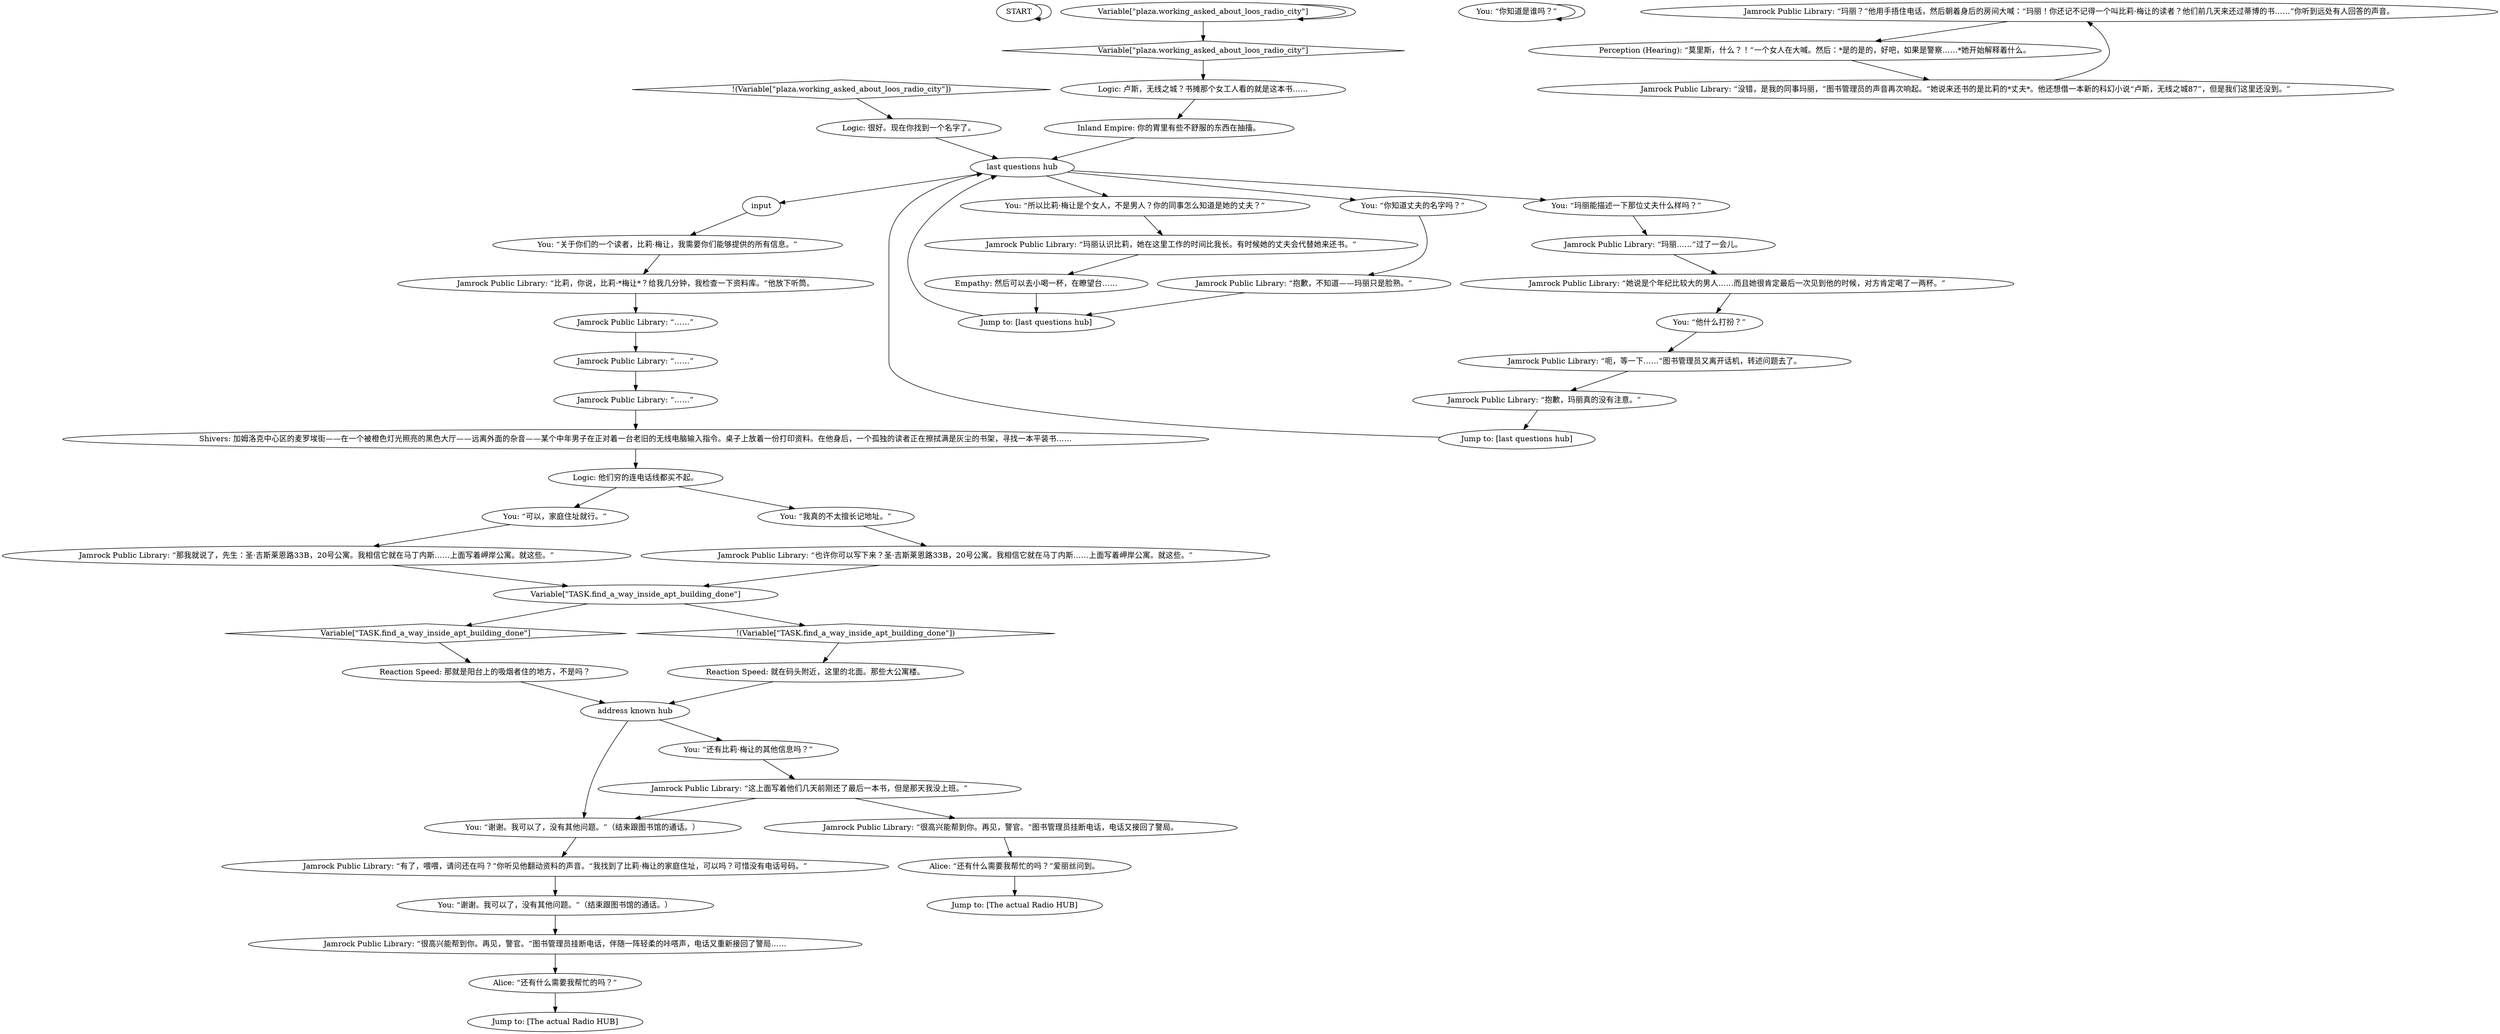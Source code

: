 # KINEEMA / CALLING THE LIBRARY
# Calling Jamrock Public Library to see if you can find out anything about the dead man found at the boardwalk. You'll get Working Class Woman's home address from here.
# ==================================================
digraph G {
	  0 [label="START"];
	  1 [label="input"];
	  2 [label="You: “谢谢。我可以了，没有其他问题。”（结束跟图书馆的通话。）"];
	  3 [label="Logic: 他们穷的连电话线都买不起。"];
	  4 [label="Jamrock Public Library: “有了，喂喂，请问还在吗？”你听见他翻动资料的声音。“我找到了比莉·梅让的家庭住址，可以吗？可惜没有电话号码。”"];
	  5 [label="Jamrock Public Library: “很高兴能帮到你。再见，警官。”图书管理员挂断电话，电话又接回了警局。"];
	  6 [label="You: “你知道是谁吗？”"];
	  7 [label="Jamrock Public Library: “玛丽？”他用手捂住电话，然后朝着身后的房间大喊：“玛丽！你还记不记得一个叫比莉·梅让的读者？他们前几天来还过蒂博的书……”你听到远处有人回答的声音。"];
	  8 [label="Variable[\"plaza.working_asked_about_loos_radio_city\"]"];
	  9 [label="Variable[\"plaza.working_asked_about_loos_radio_city\"]", shape=diamond];
	  10 [label="!(Variable[\"plaza.working_asked_about_loos_radio_city\"])", shape=diamond];
	  11 [label="You: “谢谢。我可以了，没有其他问题。”（结束跟图书馆的通话。）"];
	  12 [label="Variable[\"TASK.find_a_way_inside_apt_building_done\"]"];
	  13 [label="Variable[\"TASK.find_a_way_inside_apt_building_done\"]", shape=diamond];
	  14 [label="!(Variable[\"TASK.find_a_way_inside_apt_building_done\"])", shape=diamond];
	  15 [label="Jamrock Public Library: “比莉，你说，比莉·*梅让*？给我几分钟，我检查一下资料库。”他放下听筒。"];
	  16 [label="address known hub"];
	  17 [label="Empathy: 然后可以去小喝一杯，在瞭望台……"];
	  18 [label="last questions hub"];
	  19 [label="Jamrock Public Library: “很高兴能帮到你。再见，警官。”图书管理员挂断电话，伴随一阵轻柔的咔嗒声，电话又重新接回了警局……"];
	  20 [label="Jamrock Public Library: “也许你可以写下来？圣·吉斯莱恩路33B，20号公寓。我相信它就在马丁内斯……上面写着岬岸公寓。就这些。”"];
	  21 [label="Alice: “还有什么需要我帮忙的吗？”"];
	  22 [label="Jamrock Public Library: “玛丽……”过了一会儿。"];
	  23 [label="You: “可以，家庭住址就行。”"];
	  24 [label="You: “还有比莉·梅让的其他信息吗？”"];
	  25 [label="Jamrock Public Library: “她说是个年纪比较大的男人……而且她很肯定最后一次见到他的时候，对方肯定喝了一两杯。”"];
	  26 [label="Jamrock Public Library: “……”"];
	  27 [label="Jump to: [The actual Radio HUB]"];
	  28 [label="You: “所以比莉·梅让是个女人，不是男人？你的同事怎么知道是她的丈夫？”"];
	  29 [label="You: “玛丽能描述一下那位丈夫什么样吗？”"];
	  30 [label="You: “他什么打扮？”"];
	  31 [label="Reaction Speed: 那就是阳台上的吸烟者住的地方，不是吗？"];
	  32 [label="You: “关于你们的一个读者，比莉·梅让，我需要你们能够提供的所有信息。”"];
	  33 [label="Jump to: [last questions hub]"];
	  34 [label="You: “你知道丈夫的名字吗？”"];
	  35 [label="Jamrock Public Library: “抱歉，不知道——玛丽只是脸熟。”"];
	  36 [label="Alice: “还有什么需要我帮忙的吗？”爱丽丝问到。"];
	  37 [label="Logic: 卢斯，无线之城？书摊那个女工人看的就是这本书……"];
	  38 [label="Jump to: [last questions hub]"];
	  39 [label="Perception (Hearing): “莫里斯，什么？！”一个女人在大喊。然后：*是的是的，好吧，如果是警察……*她开始解释着什么。"];
	  40 [label="Logic: 很好。现在你找到一个名字了。"];
	  41 [label="Reaction Speed: 就在码头附近，这里的北面。那些大公寓楼。"];
	  42 [label="Jamrock Public Library: “……”"];
	  43 [label="Jamrock Public Library: “呃，等一下……”图书管理员又离开话机，转述问题去了。"];
	  44 [label="Jamrock Public Library: “……”"];
	  45 [label="Jamrock Public Library: “那我就说了，先生：圣·吉斯莱恩路33B，20号公寓。我相信它就在马丁内斯……上面写着岬岸公寓。就这些。”"];
	  46 [label="Jamrock Public Library: “这上面写着他们几天前刚还了最后一本书，但是那天我没上班。”"];
	  47 [label="Jamrock Public Library: “没错，是我的同事玛丽，”图书管理员的声音再次响起。“她说来还书的是比莉的*丈夫*。他还想借一本新的科幻小说“卢斯，无线之城87”，但是我们这里还没到。”"];
	  48 [label="Jump to: [The actual Radio HUB]"];
	  49 [label="Jamrock Public Library: “玛丽认识比莉，她在这里工作的时间比我长。有时候她的丈夫会代替她来还书。”"];
	  50 [label="Shivers: 加姆洛克中心区的麦罗埃街——在一个被橙色灯光照亮的黑色大厅——远离外面的杂音——某个中年男子在正对着一台老旧的无线电脑输入指令。桌子上放着一份打印资料。在他身后，一个孤独的读者正在擦拭满是灰尘的书架，寻找一本平装书……"];
	  51 [label="You: “我真的不太擅长记地址。”"];
	  52 [label="Inland Empire: 你的胃里有些不舒服的东西在抽搐。"];
	  53 [label="Jamrock Public Library: “抱歉，玛丽真的没有注意。”"];
	  0 -> 0
	  1 -> 32
	  2 -> 19
	  3 -> 51
	  3 -> 23
	  4 -> 2
	  5 -> 36
	  6 -> 6
	  7 -> 39
	  8 -> 8
	  8 -> 9
	  9 -> 37
	  10 -> 40
	  11 -> 4
	  12 -> 13
	  12 -> 14
	  13 -> 31
	  14 -> 41
	  15 -> 44
	  16 -> 24
	  16 -> 11
	  17 -> 33
	  18 -> 1
	  18 -> 34
	  18 -> 28
	  18 -> 29
	  19 -> 21
	  20 -> 12
	  21 -> 27
	  22 -> 25
	  23 -> 45
	  24 -> 46
	  25 -> 30
	  26 -> 42
	  28 -> 49
	  29 -> 22
	  30 -> 43
	  31 -> 16
	  32 -> 15
	  33 -> 18
	  34 -> 35
	  35 -> 33
	  36 -> 48
	  37 -> 52
	  38 -> 18
	  39 -> 47
	  40 -> 18
	  41 -> 16
	  42 -> 50
	  43 -> 53
	  44 -> 26
	  45 -> 12
	  46 -> 11
	  46 -> 5
	  47 -> 7
	  49 -> 17
	  50 -> 3
	  51 -> 20
	  52 -> 18
	  53 -> 38
}

